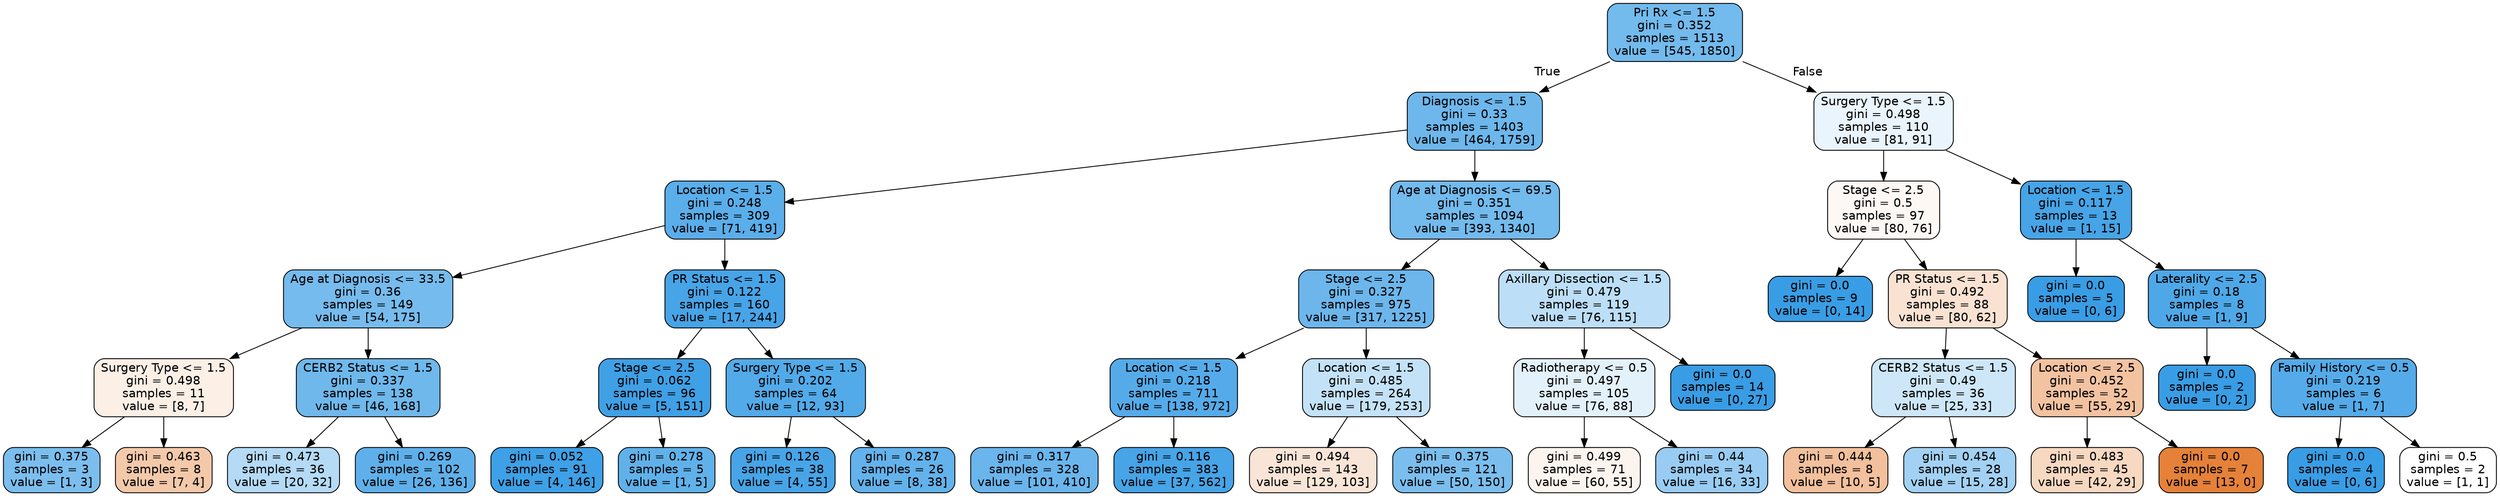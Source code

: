digraph Tree {
node [shape=box, style="filled, rounded", color="black", fontname=helvetica] ;
edge [fontname=helvetica] ;
0 [label="Pri Rx <= 1.5\ngini = 0.352\nsamples = 1513\nvalue = [545, 1850]", fillcolor="#399de5b4"] ;
1 [label="Diagnosis <= 1.5\ngini = 0.33\nsamples = 1403\nvalue = [464, 1759]", fillcolor="#399de5bc"] ;
0 -> 1 [labeldistance=2.5, labelangle=45, headlabel="True"] ;
2 [label="Location <= 1.5\ngini = 0.248\nsamples = 309\nvalue = [71, 419]", fillcolor="#399de5d4"] ;
1 -> 2 ;
3 [label="Age at Diagnosis <= 33.5\ngini = 0.36\nsamples = 149\nvalue = [54, 175]", fillcolor="#399de5b0"] ;
2 -> 3 ;
4 [label="Surgery Type <= 1.5\ngini = 0.498\nsamples = 11\nvalue = [8, 7]", fillcolor="#e5813920"] ;
3 -> 4 ;
5 [label="gini = 0.375\nsamples = 3\nvalue = [1, 3]", fillcolor="#399de5aa"] ;
4 -> 5 ;
6 [label="gini = 0.463\nsamples = 8\nvalue = [7, 4]", fillcolor="#e581396d"] ;
4 -> 6 ;
7 [label="CERB2 Status <= 1.5\ngini = 0.337\nsamples = 138\nvalue = [46, 168]", fillcolor="#399de5b9"] ;
3 -> 7 ;
8 [label="gini = 0.473\nsamples = 36\nvalue = [20, 32]", fillcolor="#399de560"] ;
7 -> 8 ;
9 [label="gini = 0.269\nsamples = 102\nvalue = [26, 136]", fillcolor="#399de5ce"] ;
7 -> 9 ;
10 [label="PR Status <= 1.5\ngini = 0.122\nsamples = 160\nvalue = [17, 244]", fillcolor="#399de5ed"] ;
2 -> 10 ;
11 [label="Stage <= 2.5\ngini = 0.062\nsamples = 96\nvalue = [5, 151]", fillcolor="#399de5f7"] ;
10 -> 11 ;
12 [label="gini = 0.052\nsamples = 91\nvalue = [4, 146]", fillcolor="#399de5f8"] ;
11 -> 12 ;
13 [label="gini = 0.278\nsamples = 5\nvalue = [1, 5]", fillcolor="#399de5cc"] ;
11 -> 13 ;
14 [label="Surgery Type <= 1.5\ngini = 0.202\nsamples = 64\nvalue = [12, 93]", fillcolor="#399de5de"] ;
10 -> 14 ;
15 [label="gini = 0.126\nsamples = 38\nvalue = [4, 55]", fillcolor="#399de5ec"] ;
14 -> 15 ;
16 [label="gini = 0.287\nsamples = 26\nvalue = [8, 38]", fillcolor="#399de5c9"] ;
14 -> 16 ;
17 [label="Age at Diagnosis <= 69.5\ngini = 0.351\nsamples = 1094\nvalue = [393, 1340]", fillcolor="#399de5b4"] ;
1 -> 17 ;
18 [label="Stage <= 2.5\ngini = 0.327\nsamples = 975\nvalue = [317, 1225]", fillcolor="#399de5bd"] ;
17 -> 18 ;
19 [label="Location <= 1.5\ngini = 0.218\nsamples = 711\nvalue = [138, 972]", fillcolor="#399de5db"] ;
18 -> 19 ;
20 [label="gini = 0.317\nsamples = 328\nvalue = [101, 410]", fillcolor="#399de5c0"] ;
19 -> 20 ;
21 [label="gini = 0.116\nsamples = 383\nvalue = [37, 562]", fillcolor="#399de5ee"] ;
19 -> 21 ;
22 [label="Location <= 1.5\ngini = 0.485\nsamples = 264\nvalue = [179, 253]", fillcolor="#399de54b"] ;
18 -> 22 ;
23 [label="gini = 0.494\nsamples = 143\nvalue = [129, 103]", fillcolor="#e5813933"] ;
22 -> 23 ;
24 [label="gini = 0.375\nsamples = 121\nvalue = [50, 150]", fillcolor="#399de5aa"] ;
22 -> 24 ;
25 [label="Axillary Dissection <= 1.5\ngini = 0.479\nsamples = 119\nvalue = [76, 115]", fillcolor="#399de556"] ;
17 -> 25 ;
26 [label="Radiotherapy <= 0.5\ngini = 0.497\nsamples = 105\nvalue = [76, 88]", fillcolor="#399de523"] ;
25 -> 26 ;
27 [label="gini = 0.499\nsamples = 71\nvalue = [60, 55]", fillcolor="#e5813915"] ;
26 -> 27 ;
28 [label="gini = 0.44\nsamples = 34\nvalue = [16, 33]", fillcolor="#399de583"] ;
26 -> 28 ;
29 [label="gini = 0.0\nsamples = 14\nvalue = [0, 27]", fillcolor="#399de5ff"] ;
25 -> 29 ;
30 [label="Surgery Type <= 1.5\ngini = 0.498\nsamples = 110\nvalue = [81, 91]", fillcolor="#399de51c"] ;
0 -> 30 [labeldistance=2.5, labelangle=-45, headlabel="False"] ;
31 [label="Stage <= 2.5\ngini = 0.5\nsamples = 97\nvalue = [80, 76]", fillcolor="#e581390d"] ;
30 -> 31 ;
32 [label="gini = 0.0\nsamples = 9\nvalue = [0, 14]", fillcolor="#399de5ff"] ;
31 -> 32 ;
33 [label="PR Status <= 1.5\ngini = 0.492\nsamples = 88\nvalue = [80, 62]", fillcolor="#e5813939"] ;
31 -> 33 ;
34 [label="CERB2 Status <= 1.5\ngini = 0.49\nsamples = 36\nvalue = [25, 33]", fillcolor="#399de53e"] ;
33 -> 34 ;
35 [label="gini = 0.444\nsamples = 8\nvalue = [10, 5]", fillcolor="#e581397f"] ;
34 -> 35 ;
36 [label="gini = 0.454\nsamples = 28\nvalue = [15, 28]", fillcolor="#399de576"] ;
34 -> 36 ;
37 [label="Location <= 2.5\ngini = 0.452\nsamples = 52\nvalue = [55, 29]", fillcolor="#e5813979"] ;
33 -> 37 ;
38 [label="gini = 0.483\nsamples = 45\nvalue = [42, 29]", fillcolor="#e581394f"] ;
37 -> 38 ;
39 [label="gini = 0.0\nsamples = 7\nvalue = [13, 0]", fillcolor="#e58139ff"] ;
37 -> 39 ;
40 [label="Location <= 1.5\ngini = 0.117\nsamples = 13\nvalue = [1, 15]", fillcolor="#399de5ee"] ;
30 -> 40 ;
41 [label="gini = 0.0\nsamples = 5\nvalue = [0, 6]", fillcolor="#399de5ff"] ;
40 -> 41 ;
42 [label="Laterality <= 2.5\ngini = 0.18\nsamples = 8\nvalue = [1, 9]", fillcolor="#399de5e3"] ;
40 -> 42 ;
43 [label="gini = 0.0\nsamples = 2\nvalue = [0, 2]", fillcolor="#399de5ff"] ;
42 -> 43 ;
44 [label="Family History <= 0.5\ngini = 0.219\nsamples = 6\nvalue = [1, 7]", fillcolor="#399de5db"] ;
42 -> 44 ;
45 [label="gini = 0.0\nsamples = 4\nvalue = [0, 6]", fillcolor="#399de5ff"] ;
44 -> 45 ;
46 [label="gini = 0.5\nsamples = 2\nvalue = [1, 1]", fillcolor="#e5813900"] ;
44 -> 46 ;
}
